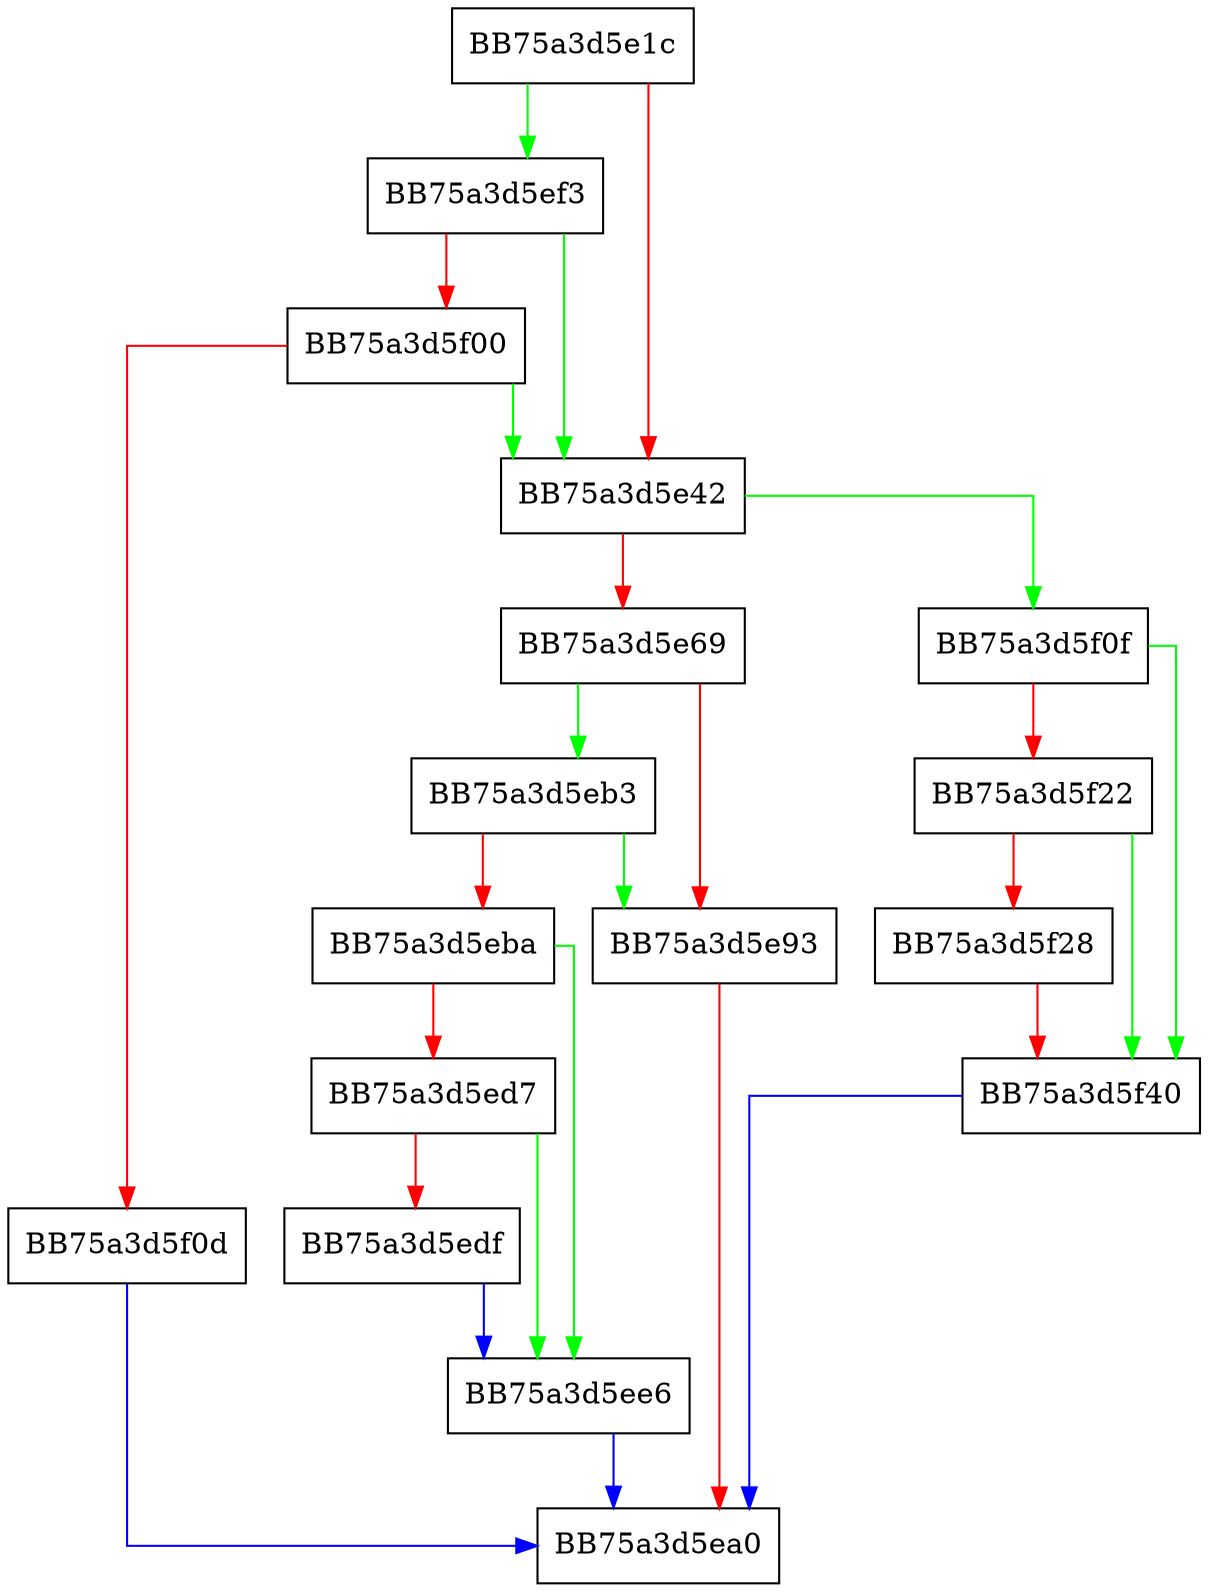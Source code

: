 digraph Add {
  node [shape="box"];
  graph [splines=ortho];
  BB75a3d5e1c -> BB75a3d5ef3 [color="green"];
  BB75a3d5e1c -> BB75a3d5e42 [color="red"];
  BB75a3d5e42 -> BB75a3d5f0f [color="green"];
  BB75a3d5e42 -> BB75a3d5e69 [color="red"];
  BB75a3d5e69 -> BB75a3d5eb3 [color="green"];
  BB75a3d5e69 -> BB75a3d5e93 [color="red"];
  BB75a3d5e93 -> BB75a3d5ea0 [color="red"];
  BB75a3d5eb3 -> BB75a3d5e93 [color="green"];
  BB75a3d5eb3 -> BB75a3d5eba [color="red"];
  BB75a3d5eba -> BB75a3d5ee6 [color="green"];
  BB75a3d5eba -> BB75a3d5ed7 [color="red"];
  BB75a3d5ed7 -> BB75a3d5ee6 [color="green"];
  BB75a3d5ed7 -> BB75a3d5edf [color="red"];
  BB75a3d5edf -> BB75a3d5ee6 [color="blue"];
  BB75a3d5ee6 -> BB75a3d5ea0 [color="blue"];
  BB75a3d5ef3 -> BB75a3d5e42 [color="green"];
  BB75a3d5ef3 -> BB75a3d5f00 [color="red"];
  BB75a3d5f00 -> BB75a3d5e42 [color="green"];
  BB75a3d5f00 -> BB75a3d5f0d [color="red"];
  BB75a3d5f0d -> BB75a3d5ea0 [color="blue"];
  BB75a3d5f0f -> BB75a3d5f40 [color="green"];
  BB75a3d5f0f -> BB75a3d5f22 [color="red"];
  BB75a3d5f22 -> BB75a3d5f40 [color="green"];
  BB75a3d5f22 -> BB75a3d5f28 [color="red"];
  BB75a3d5f28 -> BB75a3d5f40 [color="red"];
  BB75a3d5f40 -> BB75a3d5ea0 [color="blue"];
}